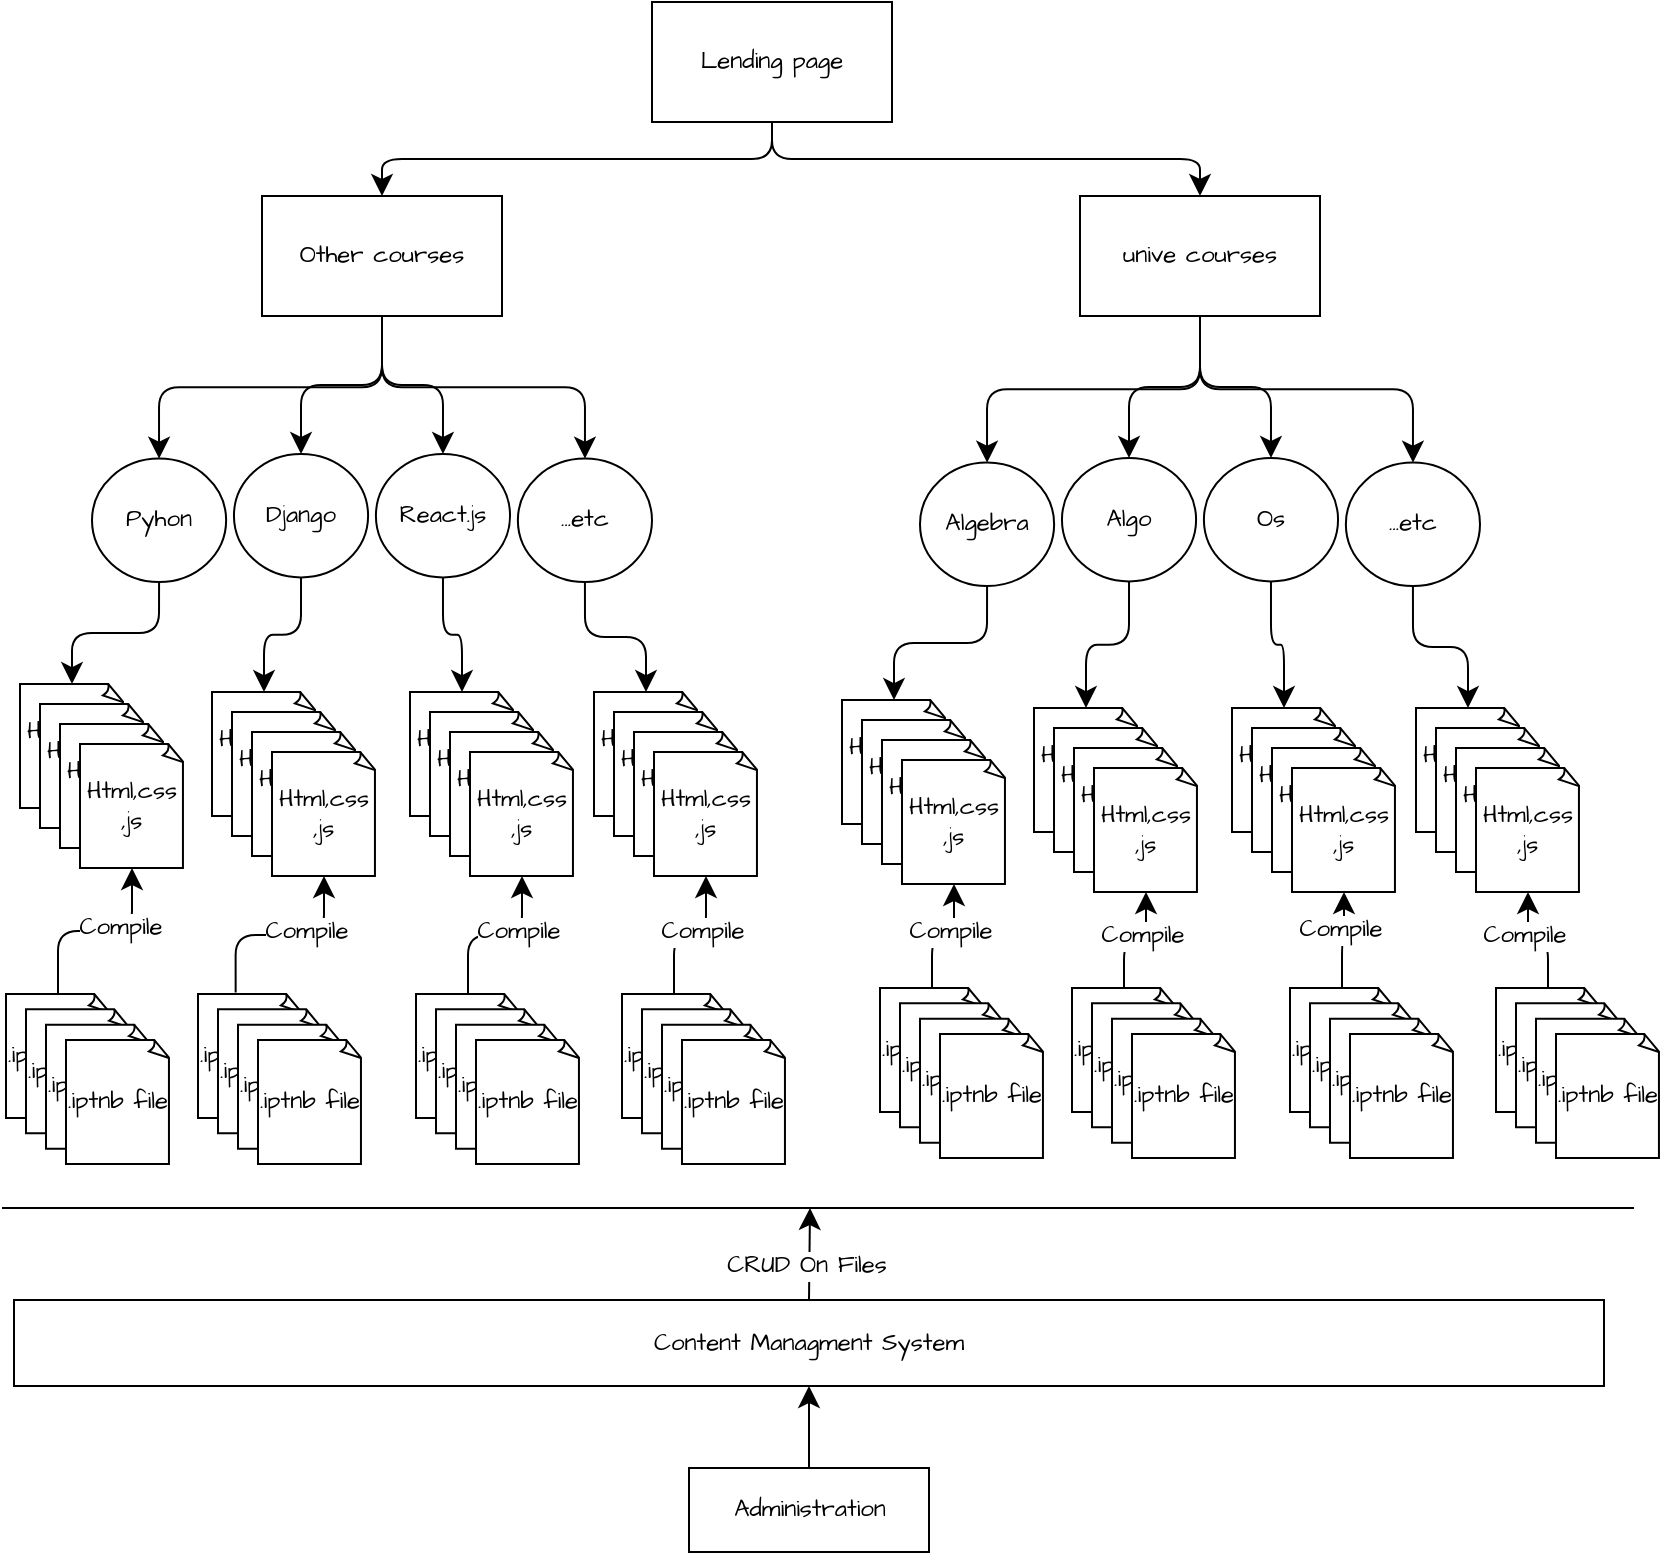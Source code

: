 <mxfile version="24.8.3">
  <diagram name="Page-1" id="-I8Os0yP6FD-gqHAMfXH">
    <mxGraphModel dx="2014" dy="1259" grid="0" gridSize="10" guides="1" tooltips="1" connect="1" arrows="1" fold="1" page="0" pageScale="1" pageWidth="3300" pageHeight="4681" math="0" shadow="0">
      <root>
        <mxCell id="0" />
        <mxCell id="1" parent="0" />
        <mxCell id="T8L3gJOPpO_TKHeS3PGI-1" value="Lending page" style="rounded=0;whiteSpace=wrap;html=1;hachureGap=4;fontFamily=Architects Daughter;fontSource=https%3A%2F%2Ffonts.googleapis.com%2Fcss%3Ffamily%3DArchitects%2BDaughter;" vertex="1" parent="1">
          <mxGeometry x="-110" y="-69" width="120" height="60" as="geometry" />
        </mxCell>
        <mxCell id="T8L3gJOPpO_TKHeS3PGI-2" value="Other courses" style="rounded=0;whiteSpace=wrap;html=1;hachureGap=4;fontFamily=Architects Daughter;fontSource=https%3A%2F%2Ffonts.googleapis.com%2Fcss%3Ffamily%3DArchitects%2BDaughter;" vertex="1" parent="1">
          <mxGeometry x="-305" y="28" width="120" height="60" as="geometry" />
        </mxCell>
        <mxCell id="T8L3gJOPpO_TKHeS3PGI-5" value="" style="endArrow=classic;html=1;rounded=1;hachureGap=4;fontFamily=Architects Daughter;fontSource=https%3A%2F%2Ffonts.googleapis.com%2Fcss%3Ffamily%3DArchitects%2BDaughter;fontSize=12;startSize=8;endSize=8;exitX=0.5;exitY=1;exitDx=0;exitDy=0;entryX=0.5;entryY=0;entryDx=0;entryDy=0;edgeStyle=orthogonalEdgeStyle;curved=0;" edge="1" parent="1" source="T8L3gJOPpO_TKHeS3PGI-1" target="T8L3gJOPpO_TKHeS3PGI-2">
          <mxGeometry width="50" height="50" relative="1" as="geometry">
            <mxPoint x="-183" y="55" as="sourcePoint" />
            <mxPoint x="-63" y="104" as="targetPoint" />
          </mxGeometry>
        </mxCell>
        <mxCell id="T8L3gJOPpO_TKHeS3PGI-17" value="" style="group" vertex="1" connectable="0" parent="1">
          <mxGeometry x="-390" y="157" width="280" height="64" as="geometry" />
        </mxCell>
        <mxCell id="T8L3gJOPpO_TKHeS3PGI-12" value="Pyhon" style="ellipse;whiteSpace=wrap;html=1;hachureGap=4;fontFamily=Architects Daughter;fontSource=https%3A%2F%2Ffonts.googleapis.com%2Fcss%3Ffamily%3DArchitects%2BDaughter;" vertex="1" parent="T8L3gJOPpO_TKHeS3PGI-17">
          <mxGeometry y="2.313" width="67.066" height="61.687" as="geometry" />
        </mxCell>
        <mxCell id="T8L3gJOPpO_TKHeS3PGI-13" value="Dj&lt;span style=&quot;color: rgba(0, 0, 0, 0); font-family: monospace; font-size: 0px; text-align: start; text-wrap: nowrap;&quot;&gt;%3CmxGraphModel%3E%3Croot%3E%3CmxCell%20id%3D%220%22%2F%3E%3CmxCell%20id%3D%221%22%20parent%3D%220%22%2F%3E%3CmxCell%20id%3D%222%22%20value%3D%22Pyhon%22%20style%3D%22ellipse%3BwhiteSpace%3Dwrap%3Bhtml%3D1%3BhachureGap%3D4%3BfontFamily%3DArchitects%20Daughter%3BfontSource%3Dhttps%253A%252F%252Ffonts.googleapis.com%252Fcss%253Ffamily%253DArchitects%252BDaughter%3B%22%20vertex%3D%221%22%20parent%3D%221%22%3E%3CmxGeometry%20x%3D%22-565%22%20y%3D%22126%22%20width%3D%22120%22%20height%3D%2280%22%20as%3D%22geometry%22%2F%3E%3C%2FmxCell%3E%3C%2Froot%3E%3C%2FmxGraphModel%3E&lt;/span&gt;ango" style="ellipse;whiteSpace=wrap;html=1;hachureGap=4;fontFamily=Architects Daughter;fontSource=https%3A%2F%2Ffonts.googleapis.com%2Fcss%3Ffamily%3DArchitects%2BDaughter;" vertex="1" parent="T8L3gJOPpO_TKHeS3PGI-17">
          <mxGeometry x="70.978" width="67.066" height="61.687" as="geometry" />
        </mxCell>
        <mxCell id="T8L3gJOPpO_TKHeS3PGI-14" value="React.js" style="ellipse;whiteSpace=wrap;html=1;hachureGap=4;fontFamily=Architects Daughter;fontSource=https%3A%2F%2Ffonts.googleapis.com%2Fcss%3Ffamily%3DArchitects%2BDaughter;" vertex="1" parent="T8L3gJOPpO_TKHeS3PGI-17">
          <mxGeometry x="141.956" width="67.066" height="61.687" as="geometry" />
        </mxCell>
        <mxCell id="T8L3gJOPpO_TKHeS3PGI-16" value="...etc" style="ellipse;whiteSpace=wrap;html=1;hachureGap=4;fontFamily=Architects Daughter;fontSource=https%3A%2F%2Ffonts.googleapis.com%2Fcss%3Ffamily%3DArchitects%2BDaughter;" vertex="1" parent="T8L3gJOPpO_TKHeS3PGI-17">
          <mxGeometry x="212.934" y="2.313" width="67.066" height="61.687" as="geometry" />
        </mxCell>
        <mxCell id="T8L3gJOPpO_TKHeS3PGI-18" style="edgeStyle=none;curved=1;rounded=0;sketch=1;hachureGap=4;jiggle=2;curveFitting=1;orthogonalLoop=1;jettySize=auto;html=1;exitX=1;exitY=0.5;exitDx=0;exitDy=0;fontFamily=Architects Daughter;fontSource=https%3A%2F%2Ffonts.googleapis.com%2Fcss%3Ffamily%3DArchitects%2BDaughter;fontSize=12;startSize=8;endSize=8;" edge="1" parent="T8L3gJOPpO_TKHeS3PGI-17" source="T8L3gJOPpO_TKHeS3PGI-13" target="T8L3gJOPpO_TKHeS3PGI-13">
          <mxGeometry relative="1" as="geometry" />
        </mxCell>
        <mxCell id="T8L3gJOPpO_TKHeS3PGI-19" value="" style="endArrow=classic;html=1;rounded=1;hachureGap=4;fontFamily=Architects Daughter;fontSource=https%3A%2F%2Ffonts.googleapis.com%2Fcss%3Ffamily%3DArchitects%2BDaughter;fontSize=12;startSize=8;endSize=8;exitX=0.5;exitY=1;exitDx=0;exitDy=0;entryX=0.5;entryY=0;entryDx=0;entryDy=0;edgeStyle=orthogonalEdgeStyle;curved=0;" edge="1" parent="1" source="T8L3gJOPpO_TKHeS3PGI-2" target="T8L3gJOPpO_TKHeS3PGI-12">
          <mxGeometry width="50" height="50" relative="1" as="geometry">
            <mxPoint x="-374" y="32" as="sourcePoint" />
            <mxPoint x="-613" y="74" as="targetPoint" />
          </mxGeometry>
        </mxCell>
        <mxCell id="T8L3gJOPpO_TKHeS3PGI-20" value="" style="endArrow=classic;html=1;rounded=1;hachureGap=4;fontFamily=Architects Daughter;fontSource=https%3A%2F%2Ffonts.googleapis.com%2Fcss%3Ffamily%3DArchitects%2BDaughter;fontSize=12;startSize=8;endSize=8;exitX=0.5;exitY=1;exitDx=0;exitDy=0;entryX=0.5;entryY=0;entryDx=0;entryDy=0;edgeStyle=orthogonalEdgeStyle;curved=0;" edge="1" parent="1" source="T8L3gJOPpO_TKHeS3PGI-2" target="T8L3gJOPpO_TKHeS3PGI-13">
          <mxGeometry width="50" height="50" relative="1" as="geometry">
            <mxPoint x="-313" y="105" as="sourcePoint" />
            <mxPoint x="-419" y="166" as="targetPoint" />
          </mxGeometry>
        </mxCell>
        <mxCell id="T8L3gJOPpO_TKHeS3PGI-21" value="" style="endArrow=classic;html=1;rounded=1;hachureGap=4;fontFamily=Architects Daughter;fontSource=https%3A%2F%2Ffonts.googleapis.com%2Fcss%3Ffamily%3DArchitects%2BDaughter;fontSize=12;startSize=8;endSize=8;exitX=0.5;exitY=1;exitDx=0;exitDy=0;entryX=0.5;entryY=0;entryDx=0;entryDy=0;edgeStyle=orthogonalEdgeStyle;curved=0;" edge="1" parent="1" source="T8L3gJOPpO_TKHeS3PGI-2" target="T8L3gJOPpO_TKHeS3PGI-14">
          <mxGeometry width="50" height="50" relative="1" as="geometry">
            <mxPoint x="-313" y="105" as="sourcePoint" />
            <mxPoint x="-348" y="164" as="targetPoint" />
          </mxGeometry>
        </mxCell>
        <mxCell id="T8L3gJOPpO_TKHeS3PGI-22" value="" style="endArrow=classic;html=1;rounded=1;hachureGap=4;fontFamily=Architects Daughter;fontSource=https%3A%2F%2Ffonts.googleapis.com%2Fcss%3Ffamily%3DArchitects%2BDaughter;fontSize=12;startSize=8;endSize=8;exitX=0.5;exitY=1;exitDx=0;exitDy=0;entryX=0.5;entryY=0;entryDx=0;entryDy=0;edgeStyle=orthogonalEdgeStyle;curved=0;" edge="1" parent="1" source="T8L3gJOPpO_TKHeS3PGI-2" target="T8L3gJOPpO_TKHeS3PGI-16">
          <mxGeometry width="50" height="50" relative="1" as="geometry">
            <mxPoint x="-313" y="105" as="sourcePoint" />
            <mxPoint x="-278" y="164" as="targetPoint" />
          </mxGeometry>
        </mxCell>
        <mxCell id="T8L3gJOPpO_TKHeS3PGI-59" value="" style="endArrow=classic;html=1;rounded=1;hachureGap=4;fontFamily=Architects Daughter;fontSource=https%3A%2F%2Ffonts.googleapis.com%2Fcss%3Ffamily%3DArchitects%2BDaughter;fontSize=12;startSize=8;endSize=8;exitX=0.5;exitY=1;exitDx=0;exitDy=0;entryX=0.5;entryY=0;entryDx=0;entryDy=0;edgeStyle=orthogonalEdgeStyle;curved=0;entryPerimeter=0;" edge="1" parent="1" source="T8L3gJOPpO_TKHeS3PGI-12" target="T8L3gJOPpO_TKHeS3PGI-115">
          <mxGeometry width="50" height="50" relative="1" as="geometry">
            <mxPoint x="-225" y="108" as="sourcePoint" />
            <mxPoint x="-403" y="269" as="targetPoint" />
          </mxGeometry>
        </mxCell>
        <mxCell id="T8L3gJOPpO_TKHeS3PGI-60" value="" style="endArrow=classic;html=1;rounded=1;hachureGap=4;fontFamily=Architects Daughter;fontSource=https%3A%2F%2Ffonts.googleapis.com%2Fcss%3Ffamily%3DArchitects%2BDaughter;fontSize=12;startSize=8;endSize=8;exitX=0.5;exitY=1;exitDx=0;exitDy=0;entryX=0.5;entryY=0;entryDx=0;entryDy=0;edgeStyle=orthogonalEdgeStyle;curved=0;entryPerimeter=0;" edge="1" parent="1" source="T8L3gJOPpO_TKHeS3PGI-13" target="T8L3gJOPpO_TKHeS3PGI-125">
          <mxGeometry width="50" height="50" relative="1" as="geometry">
            <mxPoint x="-235" y="98" as="sourcePoint" />
            <mxPoint x="-306" y="269" as="targetPoint" />
          </mxGeometry>
        </mxCell>
        <mxCell id="T8L3gJOPpO_TKHeS3PGI-61" value="" style="endArrow=classic;html=1;rounded=1;hachureGap=4;fontFamily=Architects Daughter;fontSource=https%3A%2F%2Ffonts.googleapis.com%2Fcss%3Ffamily%3DArchitects%2BDaughter;fontSize=12;startSize=8;endSize=8;exitX=0.5;exitY=1;exitDx=0;exitDy=0;entryX=0.5;entryY=0;entryDx=0;entryDy=0;edgeStyle=orthogonalEdgeStyle;curved=0;entryPerimeter=0;" edge="1" parent="1" source="T8L3gJOPpO_TKHeS3PGI-14" target="T8L3gJOPpO_TKHeS3PGI-130">
          <mxGeometry width="50" height="50" relative="1" as="geometry">
            <mxPoint x="-275" y="229" as="sourcePoint" />
            <mxPoint x="-204.0" y="269" as="targetPoint" />
          </mxGeometry>
        </mxCell>
        <mxCell id="T8L3gJOPpO_TKHeS3PGI-62" value="" style="endArrow=classic;html=1;rounded=1;hachureGap=4;fontFamily=Architects Daughter;fontSource=https%3A%2F%2Ffonts.googleapis.com%2Fcss%3Ffamily%3DArchitects%2BDaughter;fontSize=12;startSize=8;endSize=8;entryX=0.5;entryY=0;entryDx=0;entryDy=0;edgeStyle=orthogonalEdgeStyle;curved=0;entryPerimeter=0;exitX=0.5;exitY=1;exitDx=0;exitDy=0;" edge="1" parent="1" source="T8L3gJOPpO_TKHeS3PGI-16" target="T8L3gJOPpO_TKHeS3PGI-135">
          <mxGeometry width="50" height="50" relative="1" as="geometry">
            <mxPoint x="-194" y="226" as="sourcePoint" />
            <mxPoint x="-107.0" y="269" as="targetPoint" />
          </mxGeometry>
        </mxCell>
        <mxCell id="T8L3gJOPpO_TKHeS3PGI-63" value="unive courses" style="rounded=0;whiteSpace=wrap;html=1;hachureGap=4;fontFamily=Architects Daughter;fontSource=https%3A%2F%2Ffonts.googleapis.com%2Fcss%3Ffamily%3DArchitects%2BDaughter;" vertex="1" parent="1">
          <mxGeometry x="104" y="28" width="120" height="60" as="geometry" />
        </mxCell>
        <mxCell id="T8L3gJOPpO_TKHeS3PGI-64" value="" style="group" vertex="1" connectable="0" parent="1">
          <mxGeometry x="24" y="159" width="280" height="64" as="geometry" />
        </mxCell>
        <mxCell id="T8L3gJOPpO_TKHeS3PGI-65" value="Algebra" style="ellipse;whiteSpace=wrap;html=1;hachureGap=4;fontFamily=Architects Daughter;fontSource=https%3A%2F%2Ffonts.googleapis.com%2Fcss%3Ffamily%3DArchitects%2BDaughter;" vertex="1" parent="T8L3gJOPpO_TKHeS3PGI-64">
          <mxGeometry y="2.313" width="67.066" height="61.687" as="geometry" />
        </mxCell>
        <mxCell id="T8L3gJOPpO_TKHeS3PGI-66" value="Algo" style="ellipse;whiteSpace=wrap;html=1;hachureGap=4;fontFamily=Architects Daughter;fontSource=https%3A%2F%2Ffonts.googleapis.com%2Fcss%3Ffamily%3DArchitects%2BDaughter;" vertex="1" parent="T8L3gJOPpO_TKHeS3PGI-64">
          <mxGeometry x="70.978" width="67.066" height="61.687" as="geometry" />
        </mxCell>
        <mxCell id="T8L3gJOPpO_TKHeS3PGI-67" value="Os" style="ellipse;whiteSpace=wrap;html=1;hachureGap=4;fontFamily=Architects Daughter;fontSource=https%3A%2F%2Ffonts.googleapis.com%2Fcss%3Ffamily%3DArchitects%2BDaughter;" vertex="1" parent="T8L3gJOPpO_TKHeS3PGI-64">
          <mxGeometry x="141.956" width="67.066" height="61.687" as="geometry" />
        </mxCell>
        <mxCell id="T8L3gJOPpO_TKHeS3PGI-68" value="...etc" style="ellipse;whiteSpace=wrap;html=1;hachureGap=4;fontFamily=Architects Daughter;fontSource=https%3A%2F%2Ffonts.googleapis.com%2Fcss%3Ffamily%3DArchitects%2BDaughter;" vertex="1" parent="T8L3gJOPpO_TKHeS3PGI-64">
          <mxGeometry x="212.934" y="2.313" width="67.066" height="61.687" as="geometry" />
        </mxCell>
        <mxCell id="T8L3gJOPpO_TKHeS3PGI-69" style="edgeStyle=none;curved=1;rounded=0;sketch=1;hachureGap=4;jiggle=2;curveFitting=1;orthogonalLoop=1;jettySize=auto;html=1;exitX=1;exitY=0.5;exitDx=0;exitDy=0;fontFamily=Architects Daughter;fontSource=https%3A%2F%2Ffonts.googleapis.com%2Fcss%3Ffamily%3DArchitects%2BDaughter;fontSize=12;startSize=8;endSize=8;" edge="1" parent="T8L3gJOPpO_TKHeS3PGI-64" source="T8L3gJOPpO_TKHeS3PGI-66" target="T8L3gJOPpO_TKHeS3PGI-66">
          <mxGeometry relative="1" as="geometry" />
        </mxCell>
        <mxCell id="T8L3gJOPpO_TKHeS3PGI-70" value="" style="endArrow=classic;html=1;rounded=1;hachureGap=4;fontFamily=Architects Daughter;fontSource=https%3A%2F%2Ffonts.googleapis.com%2Fcss%3Ffamily%3DArchitects%2BDaughter;fontSize=12;startSize=8;endSize=8;exitX=0.5;exitY=1;exitDx=0;exitDy=0;entryX=0.5;entryY=0;entryDx=0;entryDy=0;edgeStyle=orthogonalEdgeStyle;curved=0;" edge="1" parent="1" source="T8L3gJOPpO_TKHeS3PGI-63" target="T8L3gJOPpO_TKHeS3PGI-65">
          <mxGeometry width="50" height="50" relative="1" as="geometry">
            <mxPoint x="40" y="34" as="sourcePoint" />
            <mxPoint x="-199" y="76" as="targetPoint" />
          </mxGeometry>
        </mxCell>
        <mxCell id="T8L3gJOPpO_TKHeS3PGI-71" value="" style="endArrow=classic;html=1;rounded=1;hachureGap=4;fontFamily=Architects Daughter;fontSource=https%3A%2F%2Ffonts.googleapis.com%2Fcss%3Ffamily%3DArchitects%2BDaughter;fontSize=12;startSize=8;endSize=8;exitX=0.5;exitY=1;exitDx=0;exitDy=0;entryX=0.5;entryY=0;entryDx=0;entryDy=0;edgeStyle=orthogonalEdgeStyle;curved=0;" edge="1" parent="1" source="T8L3gJOPpO_TKHeS3PGI-63" target="T8L3gJOPpO_TKHeS3PGI-66">
          <mxGeometry width="50" height="50" relative="1" as="geometry">
            <mxPoint x="101" y="107" as="sourcePoint" />
            <mxPoint x="-5" y="168" as="targetPoint" />
          </mxGeometry>
        </mxCell>
        <mxCell id="T8L3gJOPpO_TKHeS3PGI-72" value="" style="endArrow=classic;html=1;rounded=1;hachureGap=4;fontFamily=Architects Daughter;fontSource=https%3A%2F%2Ffonts.googleapis.com%2Fcss%3Ffamily%3DArchitects%2BDaughter;fontSize=12;startSize=8;endSize=8;exitX=0.5;exitY=1;exitDx=0;exitDy=0;entryX=0.5;entryY=0;entryDx=0;entryDy=0;edgeStyle=orthogonalEdgeStyle;curved=0;" edge="1" parent="1" source="T8L3gJOPpO_TKHeS3PGI-63" target="T8L3gJOPpO_TKHeS3PGI-67">
          <mxGeometry width="50" height="50" relative="1" as="geometry">
            <mxPoint x="101" y="107" as="sourcePoint" />
            <mxPoint x="66" y="166" as="targetPoint" />
          </mxGeometry>
        </mxCell>
        <mxCell id="T8L3gJOPpO_TKHeS3PGI-73" value="" style="endArrow=classic;html=1;rounded=1;hachureGap=4;fontFamily=Architects Daughter;fontSource=https%3A%2F%2Ffonts.googleapis.com%2Fcss%3Ffamily%3DArchitects%2BDaughter;fontSize=12;startSize=8;endSize=8;exitX=0.5;exitY=1;exitDx=0;exitDy=0;entryX=0.5;entryY=0;entryDx=0;entryDy=0;edgeStyle=orthogonalEdgeStyle;curved=0;" edge="1" parent="1" source="T8L3gJOPpO_TKHeS3PGI-63" target="T8L3gJOPpO_TKHeS3PGI-68">
          <mxGeometry width="50" height="50" relative="1" as="geometry">
            <mxPoint x="101" y="107" as="sourcePoint" />
            <mxPoint x="136" y="166" as="targetPoint" />
          </mxGeometry>
        </mxCell>
        <mxCell id="T8L3gJOPpO_TKHeS3PGI-97" value="" style="endArrow=classic;html=1;rounded=1;hachureGap=4;fontFamily=Architects Daughter;fontSource=https%3A%2F%2Ffonts.googleapis.com%2Fcss%3Ffamily%3DArchitects%2BDaughter;fontSize=12;startSize=8;endSize=8;exitX=0.5;exitY=1;exitDx=0;exitDy=0;entryX=0.5;entryY=0;entryDx=0;entryDy=0;edgeStyle=orthogonalEdgeStyle;curved=0;entryPerimeter=0;" edge="1" parent="1" source="T8L3gJOPpO_TKHeS3PGI-65" target="T8L3gJOPpO_TKHeS3PGI-142">
          <mxGeometry width="50" height="50" relative="1" as="geometry">
            <mxPoint x="189" y="110" as="sourcePoint" />
            <mxPoint x="11.0" y="271" as="targetPoint" />
          </mxGeometry>
        </mxCell>
        <mxCell id="T8L3gJOPpO_TKHeS3PGI-98" value="" style="endArrow=classic;html=1;rounded=1;hachureGap=4;fontFamily=Architects Daughter;fontSource=https%3A%2F%2Ffonts.googleapis.com%2Fcss%3Ffamily%3DArchitects%2BDaughter;fontSize=12;startSize=8;endSize=8;exitX=0.5;exitY=1;exitDx=0;exitDy=0;entryX=0.5;entryY=0;entryDx=0;entryDy=0;edgeStyle=orthogonalEdgeStyle;curved=0;entryPerimeter=0;" edge="1" parent="1" source="T8L3gJOPpO_TKHeS3PGI-66" target="T8L3gJOPpO_TKHeS3PGI-147">
          <mxGeometry width="50" height="50" relative="1" as="geometry">
            <mxPoint x="179" y="100" as="sourcePoint" />
            <mxPoint x="108" y="271" as="targetPoint" />
          </mxGeometry>
        </mxCell>
        <mxCell id="T8L3gJOPpO_TKHeS3PGI-99" value="" style="endArrow=classic;html=1;rounded=1;hachureGap=4;fontFamily=Architects Daughter;fontSource=https%3A%2F%2Ffonts.googleapis.com%2Fcss%3Ffamily%3DArchitects%2BDaughter;fontSize=12;startSize=8;endSize=8;exitX=0.5;exitY=1;exitDx=0;exitDy=0;entryX=0.5;entryY=0;entryDx=0;entryDy=0;edgeStyle=orthogonalEdgeStyle;curved=0;entryPerimeter=0;" edge="1" parent="1" source="T8L3gJOPpO_TKHeS3PGI-67" target="T8L3gJOPpO_TKHeS3PGI-152">
          <mxGeometry width="50" height="50" relative="1" as="geometry">
            <mxPoint x="139" y="231" as="sourcePoint" />
            <mxPoint x="210" y="271" as="targetPoint" />
          </mxGeometry>
        </mxCell>
        <mxCell id="T8L3gJOPpO_TKHeS3PGI-100" value="" style="endArrow=classic;html=1;rounded=1;hachureGap=4;fontFamily=Architects Daughter;fontSource=https%3A%2F%2Ffonts.googleapis.com%2Fcss%3Ffamily%3DArchitects%2BDaughter;fontSize=12;startSize=8;endSize=8;entryX=0.5;entryY=0;entryDx=0;entryDy=0;edgeStyle=orthogonalEdgeStyle;curved=0;entryPerimeter=0;exitX=0.5;exitY=1;exitDx=0;exitDy=0;" edge="1" parent="1" source="T8L3gJOPpO_TKHeS3PGI-68" target="T8L3gJOPpO_TKHeS3PGI-157">
          <mxGeometry width="50" height="50" relative="1" as="geometry">
            <mxPoint x="220" y="228" as="sourcePoint" />
            <mxPoint x="307" y="271" as="targetPoint" />
          </mxGeometry>
        </mxCell>
        <mxCell id="T8L3gJOPpO_TKHeS3PGI-101" value="" style="endArrow=classic;html=1;rounded=1;hachureGap=4;fontFamily=Architects Daughter;fontSource=https%3A%2F%2Ffonts.googleapis.com%2Fcss%3Ffamily%3DArchitects%2BDaughter;fontSize=12;startSize=8;endSize=8;exitX=0.5;exitY=1;exitDx=0;exitDy=0;entryX=0.5;entryY=0;entryDx=0;entryDy=0;edgeStyle=orthogonalEdgeStyle;curved=0;" edge="1" parent="1" source="T8L3gJOPpO_TKHeS3PGI-1" target="T8L3gJOPpO_TKHeS3PGI-63">
          <mxGeometry width="50" height="50" relative="1" as="geometry">
            <mxPoint x="48" y="47" as="sourcePoint" />
            <mxPoint x="-113" y="82" as="targetPoint" />
          </mxGeometry>
        </mxCell>
        <mxCell id="T8L3gJOPpO_TKHeS3PGI-103" value="Content Managment System" style="rounded=0;whiteSpace=wrap;html=1;hachureGap=4;fontFamily=Architects Daughter;fontSource=https%3A%2F%2Ffonts.googleapis.com%2Fcss%3Ffamily%3DArchitects%2BDaughter;" vertex="1" parent="1">
          <mxGeometry x="-429" y="580" width="795" height="43" as="geometry" />
        </mxCell>
        <mxCell id="T8L3gJOPpO_TKHeS3PGI-104" value="" style="endArrow=none;html=1;rounded=0;hachureGap=4;fontFamily=Architects Daughter;fontSource=https%3A%2F%2Ffonts.googleapis.com%2Fcss%3Ffamily%3DArchitects%2BDaughter;fontSize=12;startSize=8;endSize=8;curved=1;" edge="1" parent="1">
          <mxGeometry relative="1" as="geometry">
            <mxPoint x="-435" y="534" as="sourcePoint" />
            <mxPoint x="381" y="534" as="targetPoint" />
          </mxGeometry>
        </mxCell>
        <mxCell id="T8L3gJOPpO_TKHeS3PGI-106" value="" style="endArrow=classic;html=1;rounded=1;hachureGap=4;fontFamily=Architects Daughter;fontSource=https%3A%2F%2Ffonts.googleapis.com%2Fcss%3Ffamily%3DArchitects%2BDaughter;fontSize=12;startSize=8;endSize=8;exitX=0.5;exitY=0;exitDx=0;exitDy=0;" edge="1" parent="1" source="T8L3gJOPpO_TKHeS3PGI-103">
          <mxGeometry width="50" height="50" relative="1" as="geometry">
            <mxPoint x="-233" y="635" as="sourcePoint" />
            <mxPoint x="-31" y="534" as="targetPoint" />
          </mxGeometry>
        </mxCell>
        <mxCell id="T8L3gJOPpO_TKHeS3PGI-107" value="CRUD On Files" style="edgeLabel;html=1;align=center;verticalAlign=middle;resizable=0;points=[];fontSize=12;sketch=1;hachureGap=4;jiggle=2;curveFitting=1;fontFamily=Architects Daughter;fontSource=https%3A%2F%2Ffonts.googleapis.com%2Fcss%3Ffamily%3DArchitects%2BDaughter;" vertex="1" connectable="0" parent="T8L3gJOPpO_TKHeS3PGI-106">
          <mxGeometry x="-0.261" y="2" relative="1" as="geometry">
            <mxPoint as="offset" />
          </mxGeometry>
        </mxCell>
        <mxCell id="T8L3gJOPpO_TKHeS3PGI-108" value="Administration" style="rounded=0;whiteSpace=wrap;html=1;hachureGap=4;fontFamily=Architects Daughter;fontSource=https%3A%2F%2Ffonts.googleapis.com%2Fcss%3Ffamily%3DArchitects%2BDaughter;" vertex="1" parent="1">
          <mxGeometry x="-91.5" y="664" width="120" height="42" as="geometry" />
        </mxCell>
        <mxCell id="T8L3gJOPpO_TKHeS3PGI-109" value="" style="endArrow=classic;html=1;rounded=1;hachureGap=4;fontFamily=Architects Daughter;fontSource=https%3A%2F%2Ffonts.googleapis.com%2Fcss%3Ffamily%3DArchitects%2BDaughter;fontSize=12;startSize=8;endSize=8;entryX=0.5;entryY=1;entryDx=0;entryDy=0;edgeStyle=orthogonalEdgeStyle;curved=0;exitX=0.5;exitY=0;exitDx=0;exitDy=0;" edge="1" parent="1" source="T8L3gJOPpO_TKHeS3PGI-108" target="T8L3gJOPpO_TKHeS3PGI-103">
          <mxGeometry width="50" height="50" relative="1" as="geometry">
            <mxPoint x="-235" y="723" as="sourcePoint" />
            <mxPoint x="-198" y="775" as="targetPoint" />
          </mxGeometry>
        </mxCell>
        <mxCell id="T8L3gJOPpO_TKHeS3PGI-139" value="" style="group" vertex="1" connectable="0" parent="1">
          <mxGeometry x="-426" y="272.003" width="369" height="96.027" as="geometry" />
        </mxCell>
        <mxCell id="T8L3gJOPpO_TKHeS3PGI-123" value="" style="group" vertex="1" connectable="0" parent="T8L3gJOPpO_TKHeS3PGI-139">
          <mxGeometry width="82" height="92.027" as="geometry" />
        </mxCell>
        <mxCell id="T8L3gJOPpO_TKHeS3PGI-115" value="Html,css&lt;div&gt;,js&lt;/div&gt;" style="whiteSpace=wrap;html=1;shape=mxgraph.basic.document;hachureGap=4;fontFamily=Architects Daughter;fontSource=https%3A%2F%2Ffonts.googleapis.com%2Fcss%3Ffamily%3DArchitects%2BDaughter;" vertex="1" parent="T8L3gJOPpO_TKHeS3PGI-123">
          <mxGeometry width="52" height="62.027" as="geometry" />
        </mxCell>
        <mxCell id="T8L3gJOPpO_TKHeS3PGI-116" value="Html,css&lt;div&gt;,js&lt;/div&gt;" style="whiteSpace=wrap;html=1;shape=mxgraph.basic.document;hachureGap=4;fontFamily=Architects Daughter;fontSource=https%3A%2F%2Ffonts.googleapis.com%2Fcss%3Ffamily%3DArchitects%2BDaughter;" vertex="1" parent="T8L3gJOPpO_TKHeS3PGI-123">
          <mxGeometry x="10" y="10" width="52" height="62.027" as="geometry" />
        </mxCell>
        <mxCell id="T8L3gJOPpO_TKHeS3PGI-117" value="Html,css&lt;div&gt;,js&lt;/div&gt;" style="whiteSpace=wrap;html=1;shape=mxgraph.basic.document;hachureGap=4;fontFamily=Architects Daughter;fontSource=https%3A%2F%2Ffonts.googleapis.com%2Fcss%3Ffamily%3DArchitects%2BDaughter;" vertex="1" parent="T8L3gJOPpO_TKHeS3PGI-123">
          <mxGeometry x="20" y="20" width="52" height="62.027" as="geometry" />
        </mxCell>
        <mxCell id="T8L3gJOPpO_TKHeS3PGI-118" value="Html,css&lt;div&gt;,js&lt;/div&gt;" style="whiteSpace=wrap;html=1;shape=mxgraph.basic.document;hachureGap=4;fontFamily=Architects Daughter;fontSource=https%3A%2F%2Ffonts.googleapis.com%2Fcss%3Ffamily%3DArchitects%2BDaughter;" vertex="1" parent="T8L3gJOPpO_TKHeS3PGI-123">
          <mxGeometry x="30" y="30" width="52" height="62.027" as="geometry" />
        </mxCell>
        <mxCell id="T8L3gJOPpO_TKHeS3PGI-124" value="" style="group" vertex="1" connectable="0" parent="T8L3gJOPpO_TKHeS3PGI-139">
          <mxGeometry x="96" y="4" width="82" height="92.027" as="geometry" />
        </mxCell>
        <mxCell id="T8L3gJOPpO_TKHeS3PGI-125" value="Html,css&lt;div&gt;,js&lt;/div&gt;" style="whiteSpace=wrap;html=1;shape=mxgraph.basic.document;hachureGap=4;fontFamily=Architects Daughter;fontSource=https%3A%2F%2Ffonts.googleapis.com%2Fcss%3Ffamily%3DArchitects%2BDaughter;" vertex="1" parent="T8L3gJOPpO_TKHeS3PGI-124">
          <mxGeometry width="52" height="62.027" as="geometry" />
        </mxCell>
        <mxCell id="T8L3gJOPpO_TKHeS3PGI-126" value="Html,css&lt;div&gt;,js&lt;/div&gt;" style="whiteSpace=wrap;html=1;shape=mxgraph.basic.document;hachureGap=4;fontFamily=Architects Daughter;fontSource=https%3A%2F%2Ffonts.googleapis.com%2Fcss%3Ffamily%3DArchitects%2BDaughter;" vertex="1" parent="T8L3gJOPpO_TKHeS3PGI-124">
          <mxGeometry x="10" y="10" width="52" height="62.027" as="geometry" />
        </mxCell>
        <mxCell id="T8L3gJOPpO_TKHeS3PGI-127" value="Html,css&lt;div&gt;,js&lt;/div&gt;" style="whiteSpace=wrap;html=1;shape=mxgraph.basic.document;hachureGap=4;fontFamily=Architects Daughter;fontSource=https%3A%2F%2Ffonts.googleapis.com%2Fcss%3Ffamily%3DArchitects%2BDaughter;" vertex="1" parent="T8L3gJOPpO_TKHeS3PGI-124">
          <mxGeometry x="20" y="20" width="52" height="62.027" as="geometry" />
        </mxCell>
        <mxCell id="T8L3gJOPpO_TKHeS3PGI-128" value="Html,css&lt;div&gt;,js&lt;/div&gt;" style="whiteSpace=wrap;html=1;shape=mxgraph.basic.document;hachureGap=4;fontFamily=Architects Daughter;fontSource=https%3A%2F%2Ffonts.googleapis.com%2Fcss%3Ffamily%3DArchitects%2BDaughter;" vertex="1" parent="T8L3gJOPpO_TKHeS3PGI-124">
          <mxGeometry x="30" y="30" width="52" height="62.027" as="geometry" />
        </mxCell>
        <mxCell id="T8L3gJOPpO_TKHeS3PGI-129" value="" style="group" vertex="1" connectable="0" parent="T8L3gJOPpO_TKHeS3PGI-139">
          <mxGeometry x="195" y="4" width="82" height="92.027" as="geometry" />
        </mxCell>
        <mxCell id="T8L3gJOPpO_TKHeS3PGI-130" value="Html,css&lt;div&gt;,js&lt;/div&gt;" style="whiteSpace=wrap;html=1;shape=mxgraph.basic.document;hachureGap=4;fontFamily=Architects Daughter;fontSource=https%3A%2F%2Ffonts.googleapis.com%2Fcss%3Ffamily%3DArchitects%2BDaughter;" vertex="1" parent="T8L3gJOPpO_TKHeS3PGI-129">
          <mxGeometry width="52" height="62.027" as="geometry" />
        </mxCell>
        <mxCell id="T8L3gJOPpO_TKHeS3PGI-131" value="Html,css&lt;div&gt;,js&lt;/div&gt;" style="whiteSpace=wrap;html=1;shape=mxgraph.basic.document;hachureGap=4;fontFamily=Architects Daughter;fontSource=https%3A%2F%2Ffonts.googleapis.com%2Fcss%3Ffamily%3DArchitects%2BDaughter;" vertex="1" parent="T8L3gJOPpO_TKHeS3PGI-129">
          <mxGeometry x="10" y="10" width="52" height="62.027" as="geometry" />
        </mxCell>
        <mxCell id="T8L3gJOPpO_TKHeS3PGI-132" value="Html,css&lt;div&gt;,js&lt;/div&gt;" style="whiteSpace=wrap;html=1;shape=mxgraph.basic.document;hachureGap=4;fontFamily=Architects Daughter;fontSource=https%3A%2F%2Ffonts.googleapis.com%2Fcss%3Ffamily%3DArchitects%2BDaughter;" vertex="1" parent="T8L3gJOPpO_TKHeS3PGI-129">
          <mxGeometry x="20" y="20" width="52" height="62.027" as="geometry" />
        </mxCell>
        <mxCell id="T8L3gJOPpO_TKHeS3PGI-133" value="Html,css&lt;div&gt;,js&lt;/div&gt;" style="whiteSpace=wrap;html=1;shape=mxgraph.basic.document;hachureGap=4;fontFamily=Architects Daughter;fontSource=https%3A%2F%2Ffonts.googleapis.com%2Fcss%3Ffamily%3DArchitects%2BDaughter;" vertex="1" parent="T8L3gJOPpO_TKHeS3PGI-129">
          <mxGeometry x="30" y="30" width="52" height="62.027" as="geometry" />
        </mxCell>
        <mxCell id="T8L3gJOPpO_TKHeS3PGI-134" value="" style="group" vertex="1" connectable="0" parent="T8L3gJOPpO_TKHeS3PGI-139">
          <mxGeometry x="287" y="4" width="82" height="92.027" as="geometry" />
        </mxCell>
        <mxCell id="T8L3gJOPpO_TKHeS3PGI-135" value="Html,css&lt;div&gt;,js&lt;/div&gt;" style="whiteSpace=wrap;html=1;shape=mxgraph.basic.document;hachureGap=4;fontFamily=Architects Daughter;fontSource=https%3A%2F%2Ffonts.googleapis.com%2Fcss%3Ffamily%3DArchitects%2BDaughter;" vertex="1" parent="T8L3gJOPpO_TKHeS3PGI-134">
          <mxGeometry width="52" height="62.027" as="geometry" />
        </mxCell>
        <mxCell id="T8L3gJOPpO_TKHeS3PGI-136" value="Html,css&lt;div&gt;,js&lt;/div&gt;" style="whiteSpace=wrap;html=1;shape=mxgraph.basic.document;hachureGap=4;fontFamily=Architects Daughter;fontSource=https%3A%2F%2Ffonts.googleapis.com%2Fcss%3Ffamily%3DArchitects%2BDaughter;" vertex="1" parent="T8L3gJOPpO_TKHeS3PGI-134">
          <mxGeometry x="10" y="10" width="52" height="62.027" as="geometry" />
        </mxCell>
        <mxCell id="T8L3gJOPpO_TKHeS3PGI-137" value="Html,css&lt;div&gt;,js&lt;/div&gt;" style="whiteSpace=wrap;html=1;shape=mxgraph.basic.document;hachureGap=4;fontFamily=Architects Daughter;fontSource=https%3A%2F%2Ffonts.googleapis.com%2Fcss%3Ffamily%3DArchitects%2BDaughter;" vertex="1" parent="T8L3gJOPpO_TKHeS3PGI-134">
          <mxGeometry x="20" y="20" width="52" height="62.027" as="geometry" />
        </mxCell>
        <mxCell id="T8L3gJOPpO_TKHeS3PGI-138" value="Html,css&lt;div&gt;,js&lt;/div&gt;" style="whiteSpace=wrap;html=1;shape=mxgraph.basic.document;hachureGap=4;fontFamily=Architects Daughter;fontSource=https%3A%2F%2Ffonts.googleapis.com%2Fcss%3Ffamily%3DArchitects%2BDaughter;" vertex="1" parent="T8L3gJOPpO_TKHeS3PGI-134">
          <mxGeometry x="30" y="30" width="52" height="62.027" as="geometry" />
        </mxCell>
        <mxCell id="T8L3gJOPpO_TKHeS3PGI-140" value="" style="group" vertex="1" connectable="0" parent="1">
          <mxGeometry x="-15" y="280.003" width="369" height="96.027" as="geometry" />
        </mxCell>
        <mxCell id="T8L3gJOPpO_TKHeS3PGI-141" value="" style="group" vertex="1" connectable="0" parent="T8L3gJOPpO_TKHeS3PGI-140">
          <mxGeometry width="82" height="92.027" as="geometry" />
        </mxCell>
        <mxCell id="T8L3gJOPpO_TKHeS3PGI-142" value="Html,css&lt;div&gt;,js&lt;/div&gt;" style="whiteSpace=wrap;html=1;shape=mxgraph.basic.document;hachureGap=4;fontFamily=Architects Daughter;fontSource=https%3A%2F%2Ffonts.googleapis.com%2Fcss%3Ffamily%3DArchitects%2BDaughter;" vertex="1" parent="T8L3gJOPpO_TKHeS3PGI-141">
          <mxGeometry width="52" height="62.027" as="geometry" />
        </mxCell>
        <mxCell id="T8L3gJOPpO_TKHeS3PGI-143" value="Html,css&lt;div&gt;,js&lt;/div&gt;" style="whiteSpace=wrap;html=1;shape=mxgraph.basic.document;hachureGap=4;fontFamily=Architects Daughter;fontSource=https%3A%2F%2Ffonts.googleapis.com%2Fcss%3Ffamily%3DArchitects%2BDaughter;" vertex="1" parent="T8L3gJOPpO_TKHeS3PGI-141">
          <mxGeometry x="10" y="10" width="52" height="62.027" as="geometry" />
        </mxCell>
        <mxCell id="T8L3gJOPpO_TKHeS3PGI-144" value="Html,css&lt;div&gt;,js&lt;/div&gt;" style="whiteSpace=wrap;html=1;shape=mxgraph.basic.document;hachureGap=4;fontFamily=Architects Daughter;fontSource=https%3A%2F%2Ffonts.googleapis.com%2Fcss%3Ffamily%3DArchitects%2BDaughter;" vertex="1" parent="T8L3gJOPpO_TKHeS3PGI-141">
          <mxGeometry x="20" y="20" width="52" height="62.027" as="geometry" />
        </mxCell>
        <mxCell id="T8L3gJOPpO_TKHeS3PGI-145" value="Html,css&lt;div&gt;,js&lt;/div&gt;" style="whiteSpace=wrap;html=1;shape=mxgraph.basic.document;hachureGap=4;fontFamily=Architects Daughter;fontSource=https%3A%2F%2Ffonts.googleapis.com%2Fcss%3Ffamily%3DArchitects%2BDaughter;" vertex="1" parent="T8L3gJOPpO_TKHeS3PGI-141">
          <mxGeometry x="30" y="30" width="52" height="62.027" as="geometry" />
        </mxCell>
        <mxCell id="T8L3gJOPpO_TKHeS3PGI-146" value="" style="group" vertex="1" connectable="0" parent="T8L3gJOPpO_TKHeS3PGI-140">
          <mxGeometry x="96" y="4" width="82" height="92.027" as="geometry" />
        </mxCell>
        <mxCell id="T8L3gJOPpO_TKHeS3PGI-147" value="Html,css&lt;div&gt;,js&lt;/div&gt;" style="whiteSpace=wrap;html=1;shape=mxgraph.basic.document;hachureGap=4;fontFamily=Architects Daughter;fontSource=https%3A%2F%2Ffonts.googleapis.com%2Fcss%3Ffamily%3DArchitects%2BDaughter;" vertex="1" parent="T8L3gJOPpO_TKHeS3PGI-146">
          <mxGeometry width="52" height="62.027" as="geometry" />
        </mxCell>
        <mxCell id="T8L3gJOPpO_TKHeS3PGI-148" value="Html,css&lt;div&gt;,js&lt;/div&gt;" style="whiteSpace=wrap;html=1;shape=mxgraph.basic.document;hachureGap=4;fontFamily=Architects Daughter;fontSource=https%3A%2F%2Ffonts.googleapis.com%2Fcss%3Ffamily%3DArchitects%2BDaughter;" vertex="1" parent="T8L3gJOPpO_TKHeS3PGI-146">
          <mxGeometry x="10" y="10" width="52" height="62.027" as="geometry" />
        </mxCell>
        <mxCell id="T8L3gJOPpO_TKHeS3PGI-149" value="Html,css&lt;div&gt;,js&lt;/div&gt;" style="whiteSpace=wrap;html=1;shape=mxgraph.basic.document;hachureGap=4;fontFamily=Architects Daughter;fontSource=https%3A%2F%2Ffonts.googleapis.com%2Fcss%3Ffamily%3DArchitects%2BDaughter;" vertex="1" parent="T8L3gJOPpO_TKHeS3PGI-146">
          <mxGeometry x="20" y="20" width="52" height="62.027" as="geometry" />
        </mxCell>
        <mxCell id="T8L3gJOPpO_TKHeS3PGI-150" value="Html,css&lt;div&gt;,js&lt;/div&gt;" style="whiteSpace=wrap;html=1;shape=mxgraph.basic.document;hachureGap=4;fontFamily=Architects Daughter;fontSource=https%3A%2F%2Ffonts.googleapis.com%2Fcss%3Ffamily%3DArchitects%2BDaughter;" vertex="1" parent="T8L3gJOPpO_TKHeS3PGI-146">
          <mxGeometry x="30" y="30" width="52" height="62.027" as="geometry" />
        </mxCell>
        <mxCell id="T8L3gJOPpO_TKHeS3PGI-151" value="" style="group" vertex="1" connectable="0" parent="T8L3gJOPpO_TKHeS3PGI-140">
          <mxGeometry x="195" y="4" width="82" height="92.027" as="geometry" />
        </mxCell>
        <mxCell id="T8L3gJOPpO_TKHeS3PGI-152" value="Html,css&lt;div&gt;,js&lt;/div&gt;" style="whiteSpace=wrap;html=1;shape=mxgraph.basic.document;hachureGap=4;fontFamily=Architects Daughter;fontSource=https%3A%2F%2Ffonts.googleapis.com%2Fcss%3Ffamily%3DArchitects%2BDaughter;" vertex="1" parent="T8L3gJOPpO_TKHeS3PGI-151">
          <mxGeometry width="52" height="62.027" as="geometry" />
        </mxCell>
        <mxCell id="T8L3gJOPpO_TKHeS3PGI-153" value="Html,css&lt;div&gt;,js&lt;/div&gt;" style="whiteSpace=wrap;html=1;shape=mxgraph.basic.document;hachureGap=4;fontFamily=Architects Daughter;fontSource=https%3A%2F%2Ffonts.googleapis.com%2Fcss%3Ffamily%3DArchitects%2BDaughter;" vertex="1" parent="T8L3gJOPpO_TKHeS3PGI-151">
          <mxGeometry x="10" y="10" width="52" height="62.027" as="geometry" />
        </mxCell>
        <mxCell id="T8L3gJOPpO_TKHeS3PGI-154" value="Html,css&lt;div&gt;,js&lt;/div&gt;" style="whiteSpace=wrap;html=1;shape=mxgraph.basic.document;hachureGap=4;fontFamily=Architects Daughter;fontSource=https%3A%2F%2Ffonts.googleapis.com%2Fcss%3Ffamily%3DArchitects%2BDaughter;" vertex="1" parent="T8L3gJOPpO_TKHeS3PGI-151">
          <mxGeometry x="20" y="20" width="52" height="62.027" as="geometry" />
        </mxCell>
        <mxCell id="T8L3gJOPpO_TKHeS3PGI-155" value="Html,css&lt;div&gt;,js&lt;/div&gt;" style="whiteSpace=wrap;html=1;shape=mxgraph.basic.document;hachureGap=4;fontFamily=Architects Daughter;fontSource=https%3A%2F%2Ffonts.googleapis.com%2Fcss%3Ffamily%3DArchitects%2BDaughter;" vertex="1" parent="T8L3gJOPpO_TKHeS3PGI-151">
          <mxGeometry x="30" y="30" width="52" height="62.027" as="geometry" />
        </mxCell>
        <mxCell id="T8L3gJOPpO_TKHeS3PGI-156" value="" style="group" vertex="1" connectable="0" parent="T8L3gJOPpO_TKHeS3PGI-140">
          <mxGeometry x="287" y="4" width="82" height="92.027" as="geometry" />
        </mxCell>
        <mxCell id="T8L3gJOPpO_TKHeS3PGI-157" value="Html,css&lt;div&gt;,js&lt;/div&gt;" style="whiteSpace=wrap;html=1;shape=mxgraph.basic.document;hachureGap=4;fontFamily=Architects Daughter;fontSource=https%3A%2F%2Ffonts.googleapis.com%2Fcss%3Ffamily%3DArchitects%2BDaughter;" vertex="1" parent="T8L3gJOPpO_TKHeS3PGI-156">
          <mxGeometry width="52" height="62.027" as="geometry" />
        </mxCell>
        <mxCell id="T8L3gJOPpO_TKHeS3PGI-158" value="Html,css&lt;div&gt;,js&lt;/div&gt;" style="whiteSpace=wrap;html=1;shape=mxgraph.basic.document;hachureGap=4;fontFamily=Architects Daughter;fontSource=https%3A%2F%2Ffonts.googleapis.com%2Fcss%3Ffamily%3DArchitects%2BDaughter;" vertex="1" parent="T8L3gJOPpO_TKHeS3PGI-156">
          <mxGeometry x="10" y="10" width="52" height="62.027" as="geometry" />
        </mxCell>
        <mxCell id="T8L3gJOPpO_TKHeS3PGI-159" value="Html,css&lt;div&gt;,js&lt;/div&gt;" style="whiteSpace=wrap;html=1;shape=mxgraph.basic.document;hachureGap=4;fontFamily=Architects Daughter;fontSource=https%3A%2F%2Ffonts.googleapis.com%2Fcss%3Ffamily%3DArchitects%2BDaughter;" vertex="1" parent="T8L3gJOPpO_TKHeS3PGI-156">
          <mxGeometry x="20" y="20" width="52" height="62.027" as="geometry" />
        </mxCell>
        <mxCell id="T8L3gJOPpO_TKHeS3PGI-160" value="Html,css&lt;div&gt;,js&lt;/div&gt;" style="whiteSpace=wrap;html=1;shape=mxgraph.basic.document;hachureGap=4;fontFamily=Architects Daughter;fontSource=https%3A%2F%2Ffonts.googleapis.com%2Fcss%3Ffamily%3DArchitects%2BDaughter;" vertex="1" parent="T8L3gJOPpO_TKHeS3PGI-156">
          <mxGeometry x="30" y="30" width="52" height="62.027" as="geometry" />
        </mxCell>
        <mxCell id="T8L3gJOPpO_TKHeS3PGI-176" value="" style="group" vertex="1" connectable="0" parent="1">
          <mxGeometry x="-433" y="427" width="390" height="85" as="geometry" />
        </mxCell>
        <mxCell id="T8L3gJOPpO_TKHeS3PGI-110" value="" style="group" vertex="1" connectable="0" parent="T8L3gJOPpO_TKHeS3PGI-176">
          <mxGeometry width="82" height="85" as="geometry" />
        </mxCell>
        <mxCell id="T8L3gJOPpO_TKHeS3PGI-111" value=".iptnb file" style="whiteSpace=wrap;html=1;shape=mxgraph.basic.document;hachureGap=4;fontFamily=Architects Daughter;fontSource=https%3A%2F%2Ffonts.googleapis.com%2Fcss%3Ffamily%3DArchitects%2BDaughter;" vertex="1" parent="T8L3gJOPpO_TKHeS3PGI-110">
          <mxGeometry width="52" height="62.027" as="geometry" />
        </mxCell>
        <mxCell id="T8L3gJOPpO_TKHeS3PGI-112" value=".iptnb file" style="whiteSpace=wrap;html=1;shape=mxgraph.basic.document;hachureGap=4;fontFamily=Architects Daughter;fontSource=https%3A%2F%2Ffonts.googleapis.com%2Fcss%3Ffamily%3DArchitects%2BDaughter;" vertex="1" parent="T8L3gJOPpO_TKHeS3PGI-110">
          <mxGeometry x="10" y="7.658" width="52" height="62.027" as="geometry" />
        </mxCell>
        <mxCell id="T8L3gJOPpO_TKHeS3PGI-113" value=".iptnb file" style="whiteSpace=wrap;html=1;shape=mxgraph.basic.document;hachureGap=4;fontFamily=Architects Daughter;fontSource=https%3A%2F%2Ffonts.googleapis.com%2Fcss%3Ffamily%3DArchitects%2BDaughter;" vertex="1" parent="T8L3gJOPpO_TKHeS3PGI-110">
          <mxGeometry x="20" y="15.315" width="52" height="62.027" as="geometry" />
        </mxCell>
        <mxCell id="T8L3gJOPpO_TKHeS3PGI-114" value=".iptnb file" style="whiteSpace=wrap;html=1;shape=mxgraph.basic.document;hachureGap=4;fontFamily=Architects Daughter;fontSource=https%3A%2F%2Ffonts.googleapis.com%2Fcss%3Ffamily%3DArchitects%2BDaughter;" vertex="1" parent="T8L3gJOPpO_TKHeS3PGI-110">
          <mxGeometry x="30" y="22.973" width="52" height="62.027" as="geometry" />
        </mxCell>
        <mxCell id="T8L3gJOPpO_TKHeS3PGI-161" value="" style="group" vertex="1" connectable="0" parent="T8L3gJOPpO_TKHeS3PGI-176">
          <mxGeometry x="96" width="82" height="85" as="geometry" />
        </mxCell>
        <mxCell id="T8L3gJOPpO_TKHeS3PGI-162" value=".iptnb file" style="whiteSpace=wrap;html=1;shape=mxgraph.basic.document;hachureGap=4;fontFamily=Architects Daughter;fontSource=https%3A%2F%2Ffonts.googleapis.com%2Fcss%3Ffamily%3DArchitects%2BDaughter;" vertex="1" parent="T8L3gJOPpO_TKHeS3PGI-161">
          <mxGeometry width="52" height="62.027" as="geometry" />
        </mxCell>
        <mxCell id="T8L3gJOPpO_TKHeS3PGI-163" value=".iptnb file" style="whiteSpace=wrap;html=1;shape=mxgraph.basic.document;hachureGap=4;fontFamily=Architects Daughter;fontSource=https%3A%2F%2Ffonts.googleapis.com%2Fcss%3Ffamily%3DArchitects%2BDaughter;" vertex="1" parent="T8L3gJOPpO_TKHeS3PGI-161">
          <mxGeometry x="10" y="7.658" width="52" height="62.027" as="geometry" />
        </mxCell>
        <mxCell id="T8L3gJOPpO_TKHeS3PGI-164" value=".iptnb file" style="whiteSpace=wrap;html=1;shape=mxgraph.basic.document;hachureGap=4;fontFamily=Architects Daughter;fontSource=https%3A%2F%2Ffonts.googleapis.com%2Fcss%3Ffamily%3DArchitects%2BDaughter;" vertex="1" parent="T8L3gJOPpO_TKHeS3PGI-161">
          <mxGeometry x="20" y="15.315" width="52" height="62.027" as="geometry" />
        </mxCell>
        <mxCell id="T8L3gJOPpO_TKHeS3PGI-165" value=".iptnb file" style="whiteSpace=wrap;html=1;shape=mxgraph.basic.document;hachureGap=4;fontFamily=Architects Daughter;fontSource=https%3A%2F%2Ffonts.googleapis.com%2Fcss%3Ffamily%3DArchitects%2BDaughter;" vertex="1" parent="T8L3gJOPpO_TKHeS3PGI-161">
          <mxGeometry x="30" y="22.973" width="52" height="62.027" as="geometry" />
        </mxCell>
        <mxCell id="T8L3gJOPpO_TKHeS3PGI-166" value="" style="group" vertex="1" connectable="0" parent="T8L3gJOPpO_TKHeS3PGI-176">
          <mxGeometry x="205" width="82" height="85" as="geometry" />
        </mxCell>
        <mxCell id="T8L3gJOPpO_TKHeS3PGI-167" value=".iptnb file" style="whiteSpace=wrap;html=1;shape=mxgraph.basic.document;hachureGap=4;fontFamily=Architects Daughter;fontSource=https%3A%2F%2Ffonts.googleapis.com%2Fcss%3Ffamily%3DArchitects%2BDaughter;" vertex="1" parent="T8L3gJOPpO_TKHeS3PGI-166">
          <mxGeometry width="52" height="62.027" as="geometry" />
        </mxCell>
        <mxCell id="T8L3gJOPpO_TKHeS3PGI-168" value=".iptnb file" style="whiteSpace=wrap;html=1;shape=mxgraph.basic.document;hachureGap=4;fontFamily=Architects Daughter;fontSource=https%3A%2F%2Ffonts.googleapis.com%2Fcss%3Ffamily%3DArchitects%2BDaughter;" vertex="1" parent="T8L3gJOPpO_TKHeS3PGI-166">
          <mxGeometry x="10" y="7.658" width="52" height="62.027" as="geometry" />
        </mxCell>
        <mxCell id="T8L3gJOPpO_TKHeS3PGI-169" value=".iptnb file" style="whiteSpace=wrap;html=1;shape=mxgraph.basic.document;hachureGap=4;fontFamily=Architects Daughter;fontSource=https%3A%2F%2Ffonts.googleapis.com%2Fcss%3Ffamily%3DArchitects%2BDaughter;" vertex="1" parent="T8L3gJOPpO_TKHeS3PGI-166">
          <mxGeometry x="20" y="15.315" width="52" height="62.027" as="geometry" />
        </mxCell>
        <mxCell id="T8L3gJOPpO_TKHeS3PGI-170" value=".iptnb file" style="whiteSpace=wrap;html=1;shape=mxgraph.basic.document;hachureGap=4;fontFamily=Architects Daughter;fontSource=https%3A%2F%2Ffonts.googleapis.com%2Fcss%3Ffamily%3DArchitects%2BDaughter;" vertex="1" parent="T8L3gJOPpO_TKHeS3PGI-166">
          <mxGeometry x="30" y="22.973" width="52" height="62.027" as="geometry" />
        </mxCell>
        <mxCell id="T8L3gJOPpO_TKHeS3PGI-171" value="" style="group" vertex="1" connectable="0" parent="T8L3gJOPpO_TKHeS3PGI-176">
          <mxGeometry x="308" width="82" height="85" as="geometry" />
        </mxCell>
        <mxCell id="T8L3gJOPpO_TKHeS3PGI-172" value=".iptnb file" style="whiteSpace=wrap;html=1;shape=mxgraph.basic.document;hachureGap=4;fontFamily=Architects Daughter;fontSource=https%3A%2F%2Ffonts.googleapis.com%2Fcss%3Ffamily%3DArchitects%2BDaughter;" vertex="1" parent="T8L3gJOPpO_TKHeS3PGI-171">
          <mxGeometry width="52" height="62.027" as="geometry" />
        </mxCell>
        <mxCell id="T8L3gJOPpO_TKHeS3PGI-173" value=".iptnb file" style="whiteSpace=wrap;html=1;shape=mxgraph.basic.document;hachureGap=4;fontFamily=Architects Daughter;fontSource=https%3A%2F%2Ffonts.googleapis.com%2Fcss%3Ffamily%3DArchitects%2BDaughter;" vertex="1" parent="T8L3gJOPpO_TKHeS3PGI-171">
          <mxGeometry x="10" y="7.658" width="52" height="62.027" as="geometry" />
        </mxCell>
        <mxCell id="T8L3gJOPpO_TKHeS3PGI-174" value=".iptnb file" style="whiteSpace=wrap;html=1;shape=mxgraph.basic.document;hachureGap=4;fontFamily=Architects Daughter;fontSource=https%3A%2F%2Ffonts.googleapis.com%2Fcss%3Ffamily%3DArchitects%2BDaughter;" vertex="1" parent="T8L3gJOPpO_TKHeS3PGI-171">
          <mxGeometry x="20" y="15.315" width="52" height="62.027" as="geometry" />
        </mxCell>
        <mxCell id="T8L3gJOPpO_TKHeS3PGI-175" value=".iptnb file" style="whiteSpace=wrap;html=1;shape=mxgraph.basic.document;hachureGap=4;fontFamily=Architects Daughter;fontSource=https%3A%2F%2Ffonts.googleapis.com%2Fcss%3Ffamily%3DArchitects%2BDaughter;" vertex="1" parent="T8L3gJOPpO_TKHeS3PGI-171">
          <mxGeometry x="30" y="22.973" width="52" height="62.027" as="geometry" />
        </mxCell>
        <mxCell id="T8L3gJOPpO_TKHeS3PGI-177" value="" style="group" vertex="1" connectable="0" parent="1">
          <mxGeometry x="4" y="424" width="390" height="85" as="geometry" />
        </mxCell>
        <mxCell id="T8L3gJOPpO_TKHeS3PGI-178" value="" style="group" vertex="1" connectable="0" parent="T8L3gJOPpO_TKHeS3PGI-177">
          <mxGeometry width="82" height="85" as="geometry" />
        </mxCell>
        <mxCell id="T8L3gJOPpO_TKHeS3PGI-179" value=".iptnb file" style="whiteSpace=wrap;html=1;shape=mxgraph.basic.document;hachureGap=4;fontFamily=Architects Daughter;fontSource=https%3A%2F%2Ffonts.googleapis.com%2Fcss%3Ffamily%3DArchitects%2BDaughter;" vertex="1" parent="T8L3gJOPpO_TKHeS3PGI-178">
          <mxGeometry width="52" height="62.027" as="geometry" />
        </mxCell>
        <mxCell id="T8L3gJOPpO_TKHeS3PGI-180" value=".iptnb file" style="whiteSpace=wrap;html=1;shape=mxgraph.basic.document;hachureGap=4;fontFamily=Architects Daughter;fontSource=https%3A%2F%2Ffonts.googleapis.com%2Fcss%3Ffamily%3DArchitects%2BDaughter;" vertex="1" parent="T8L3gJOPpO_TKHeS3PGI-178">
          <mxGeometry x="10" y="7.658" width="52" height="62.027" as="geometry" />
        </mxCell>
        <mxCell id="T8L3gJOPpO_TKHeS3PGI-181" value=".iptnb file" style="whiteSpace=wrap;html=1;shape=mxgraph.basic.document;hachureGap=4;fontFamily=Architects Daughter;fontSource=https%3A%2F%2Ffonts.googleapis.com%2Fcss%3Ffamily%3DArchitects%2BDaughter;" vertex="1" parent="T8L3gJOPpO_TKHeS3PGI-178">
          <mxGeometry x="20" y="15.315" width="52" height="62.027" as="geometry" />
        </mxCell>
        <mxCell id="T8L3gJOPpO_TKHeS3PGI-182" value=".iptnb file" style="whiteSpace=wrap;html=1;shape=mxgraph.basic.document;hachureGap=4;fontFamily=Architects Daughter;fontSource=https%3A%2F%2Ffonts.googleapis.com%2Fcss%3Ffamily%3DArchitects%2BDaughter;" vertex="1" parent="T8L3gJOPpO_TKHeS3PGI-178">
          <mxGeometry x="30" y="22.973" width="52" height="62.027" as="geometry" />
        </mxCell>
        <mxCell id="T8L3gJOPpO_TKHeS3PGI-183" value="" style="group" vertex="1" connectable="0" parent="T8L3gJOPpO_TKHeS3PGI-177">
          <mxGeometry x="96" width="82" height="85" as="geometry" />
        </mxCell>
        <mxCell id="T8L3gJOPpO_TKHeS3PGI-184" value=".iptnb file" style="whiteSpace=wrap;html=1;shape=mxgraph.basic.document;hachureGap=4;fontFamily=Architects Daughter;fontSource=https%3A%2F%2Ffonts.googleapis.com%2Fcss%3Ffamily%3DArchitects%2BDaughter;" vertex="1" parent="T8L3gJOPpO_TKHeS3PGI-183">
          <mxGeometry width="52" height="62.027" as="geometry" />
        </mxCell>
        <mxCell id="T8L3gJOPpO_TKHeS3PGI-185" value=".iptnb file" style="whiteSpace=wrap;html=1;shape=mxgraph.basic.document;hachureGap=4;fontFamily=Architects Daughter;fontSource=https%3A%2F%2Ffonts.googleapis.com%2Fcss%3Ffamily%3DArchitects%2BDaughter;" vertex="1" parent="T8L3gJOPpO_TKHeS3PGI-183">
          <mxGeometry x="10" y="7.658" width="52" height="62.027" as="geometry" />
        </mxCell>
        <mxCell id="T8L3gJOPpO_TKHeS3PGI-186" value=".iptnb file" style="whiteSpace=wrap;html=1;shape=mxgraph.basic.document;hachureGap=4;fontFamily=Architects Daughter;fontSource=https%3A%2F%2Ffonts.googleapis.com%2Fcss%3Ffamily%3DArchitects%2BDaughter;" vertex="1" parent="T8L3gJOPpO_TKHeS3PGI-183">
          <mxGeometry x="20" y="15.315" width="52" height="62.027" as="geometry" />
        </mxCell>
        <mxCell id="T8L3gJOPpO_TKHeS3PGI-187" value=".iptnb file" style="whiteSpace=wrap;html=1;shape=mxgraph.basic.document;hachureGap=4;fontFamily=Architects Daughter;fontSource=https%3A%2F%2Ffonts.googleapis.com%2Fcss%3Ffamily%3DArchitects%2BDaughter;" vertex="1" parent="T8L3gJOPpO_TKHeS3PGI-183">
          <mxGeometry x="30" y="22.973" width="52" height="62.027" as="geometry" />
        </mxCell>
        <mxCell id="T8L3gJOPpO_TKHeS3PGI-188" value="" style="group" vertex="1" connectable="0" parent="T8L3gJOPpO_TKHeS3PGI-177">
          <mxGeometry x="205" width="82" height="85" as="geometry" />
        </mxCell>
        <mxCell id="T8L3gJOPpO_TKHeS3PGI-189" value=".iptnb file" style="whiteSpace=wrap;html=1;shape=mxgraph.basic.document;hachureGap=4;fontFamily=Architects Daughter;fontSource=https%3A%2F%2Ffonts.googleapis.com%2Fcss%3Ffamily%3DArchitects%2BDaughter;" vertex="1" parent="T8L3gJOPpO_TKHeS3PGI-188">
          <mxGeometry width="52" height="62.027" as="geometry" />
        </mxCell>
        <mxCell id="T8L3gJOPpO_TKHeS3PGI-190" value=".iptnb file" style="whiteSpace=wrap;html=1;shape=mxgraph.basic.document;hachureGap=4;fontFamily=Architects Daughter;fontSource=https%3A%2F%2Ffonts.googleapis.com%2Fcss%3Ffamily%3DArchitects%2BDaughter;" vertex="1" parent="T8L3gJOPpO_TKHeS3PGI-188">
          <mxGeometry x="10" y="7.658" width="52" height="62.027" as="geometry" />
        </mxCell>
        <mxCell id="T8L3gJOPpO_TKHeS3PGI-191" value=".iptnb file" style="whiteSpace=wrap;html=1;shape=mxgraph.basic.document;hachureGap=4;fontFamily=Architects Daughter;fontSource=https%3A%2F%2Ffonts.googleapis.com%2Fcss%3Ffamily%3DArchitects%2BDaughter;" vertex="1" parent="T8L3gJOPpO_TKHeS3PGI-188">
          <mxGeometry x="20" y="15.315" width="52" height="62.027" as="geometry" />
        </mxCell>
        <mxCell id="T8L3gJOPpO_TKHeS3PGI-192" value=".iptnb file" style="whiteSpace=wrap;html=1;shape=mxgraph.basic.document;hachureGap=4;fontFamily=Architects Daughter;fontSource=https%3A%2F%2Ffonts.googleapis.com%2Fcss%3Ffamily%3DArchitects%2BDaughter;" vertex="1" parent="T8L3gJOPpO_TKHeS3PGI-188">
          <mxGeometry x="30" y="22.973" width="52" height="62.027" as="geometry" />
        </mxCell>
        <mxCell id="T8L3gJOPpO_TKHeS3PGI-193" value="" style="group" vertex="1" connectable="0" parent="T8L3gJOPpO_TKHeS3PGI-177">
          <mxGeometry x="308" width="82" height="85" as="geometry" />
        </mxCell>
        <mxCell id="T8L3gJOPpO_TKHeS3PGI-194" value=".iptnb file" style="whiteSpace=wrap;html=1;shape=mxgraph.basic.document;hachureGap=4;fontFamily=Architects Daughter;fontSource=https%3A%2F%2Ffonts.googleapis.com%2Fcss%3Ffamily%3DArchitects%2BDaughter;" vertex="1" parent="T8L3gJOPpO_TKHeS3PGI-193">
          <mxGeometry width="52" height="62.027" as="geometry" />
        </mxCell>
        <mxCell id="T8L3gJOPpO_TKHeS3PGI-195" value=".iptnb file" style="whiteSpace=wrap;html=1;shape=mxgraph.basic.document;hachureGap=4;fontFamily=Architects Daughter;fontSource=https%3A%2F%2Ffonts.googleapis.com%2Fcss%3Ffamily%3DArchitects%2BDaughter;" vertex="1" parent="T8L3gJOPpO_TKHeS3PGI-193">
          <mxGeometry x="10" y="7.658" width="52" height="62.027" as="geometry" />
        </mxCell>
        <mxCell id="T8L3gJOPpO_TKHeS3PGI-196" value=".iptnb file" style="whiteSpace=wrap;html=1;shape=mxgraph.basic.document;hachureGap=4;fontFamily=Architects Daughter;fontSource=https%3A%2F%2Ffonts.googleapis.com%2Fcss%3Ffamily%3DArchitects%2BDaughter;" vertex="1" parent="T8L3gJOPpO_TKHeS3PGI-193">
          <mxGeometry x="20" y="15.315" width="52" height="62.027" as="geometry" />
        </mxCell>
        <mxCell id="T8L3gJOPpO_TKHeS3PGI-197" value=".iptnb file" style="whiteSpace=wrap;html=1;shape=mxgraph.basic.document;hachureGap=4;fontFamily=Architects Daughter;fontSource=https%3A%2F%2Ffonts.googleapis.com%2Fcss%3Ffamily%3DArchitects%2BDaughter;" vertex="1" parent="T8L3gJOPpO_TKHeS3PGI-193">
          <mxGeometry x="30" y="22.973" width="52" height="62.027" as="geometry" />
        </mxCell>
        <mxCell id="T8L3gJOPpO_TKHeS3PGI-198" value="" style="endArrow=classic;html=1;rounded=1;hachureGap=4;fontFamily=Architects Daughter;fontSource=https%3A%2F%2Ffonts.googleapis.com%2Fcss%3Ffamily%3DArchitects%2BDaughter;fontSize=12;startSize=8;endSize=8;entryX=0.5;entryY=1;entryDx=0;entryDy=0;edgeStyle=orthogonalEdgeStyle;curved=0;entryPerimeter=0;exitX=0.5;exitY=0;exitDx=0;exitDy=0;exitPerimeter=0;" edge="1" parent="1" source="T8L3gJOPpO_TKHeS3PGI-111" target="T8L3gJOPpO_TKHeS3PGI-118">
          <mxGeometry width="50" height="50" relative="1" as="geometry">
            <mxPoint x="-422" y="387" as="sourcePoint" />
            <mxPoint x="-560" y="503" as="targetPoint" />
          </mxGeometry>
        </mxCell>
        <mxCell id="T8L3gJOPpO_TKHeS3PGI-199" value="Compile" style="edgeLabel;html=1;align=center;verticalAlign=middle;resizable=0;points=[];fontSize=12;sketch=1;hachureGap=4;jiggle=2;curveFitting=1;fontFamily=Architects Daughter;fontSource=https%3A%2F%2Ffonts.googleapis.com%2Fcss%3Ffamily%3DArchitects%2BDaughter;" vertex="1" connectable="0" parent="T8L3gJOPpO_TKHeS3PGI-198">
          <mxGeometry x="0.254" y="2" relative="1" as="geometry">
            <mxPoint as="offset" />
          </mxGeometry>
        </mxCell>
        <mxCell id="T8L3gJOPpO_TKHeS3PGI-200" value="" style="endArrow=classic;html=1;rounded=1;hachureGap=4;fontFamily=Architects Daughter;fontSource=https%3A%2F%2Ffonts.googleapis.com%2Fcss%3Ffamily%3DArchitects%2BDaughter;fontSize=12;startSize=8;endSize=8;entryX=0.5;entryY=1;entryDx=0;entryDy=0;edgeStyle=orthogonalEdgeStyle;curved=0;entryPerimeter=0;exitX=0.362;exitY=-0.012;exitDx=0;exitDy=0;exitPerimeter=0;" edge="1" parent="1" source="T8L3gJOPpO_TKHeS3PGI-162" target="T8L3gJOPpO_TKHeS3PGI-128">
          <mxGeometry width="50" height="50" relative="1" as="geometry">
            <mxPoint x="-405" y="437" as="sourcePoint" />
            <mxPoint x="-360" y="374" as="targetPoint" />
          </mxGeometry>
        </mxCell>
        <mxCell id="T8L3gJOPpO_TKHeS3PGI-201" value="Compile" style="edgeLabel;html=1;align=center;verticalAlign=middle;resizable=0;points=[];fontSize=12;sketch=1;hachureGap=4;jiggle=2;curveFitting=1;fontFamily=Architects Daughter;fontSource=https%3A%2F%2Ffonts.googleapis.com%2Fcss%3Ffamily%3DArchitects%2BDaughter;" vertex="1" connectable="0" parent="T8L3gJOPpO_TKHeS3PGI-200">
          <mxGeometry x="0.254" y="2" relative="1" as="geometry">
            <mxPoint as="offset" />
          </mxGeometry>
        </mxCell>
        <mxCell id="T8L3gJOPpO_TKHeS3PGI-202" value="" style="endArrow=classic;html=1;rounded=1;hachureGap=4;fontFamily=Architects Daughter;fontSource=https%3A%2F%2Ffonts.googleapis.com%2Fcss%3Ffamily%3DArchitects%2BDaughter;fontSize=12;startSize=8;endSize=8;entryX=0.5;entryY=1;entryDx=0;entryDy=0;edgeStyle=orthogonalEdgeStyle;curved=0;entryPerimeter=0;exitX=0.5;exitY=0;exitDx=0;exitDy=0;exitPerimeter=0;" edge="1" parent="1" source="T8L3gJOPpO_TKHeS3PGI-167" target="T8L3gJOPpO_TKHeS3PGI-133">
          <mxGeometry width="50" height="50" relative="1" as="geometry">
            <mxPoint x="-316" y="436" as="sourcePoint" />
            <mxPoint x="-264" y="378" as="targetPoint" />
          </mxGeometry>
        </mxCell>
        <mxCell id="T8L3gJOPpO_TKHeS3PGI-203" value="Compile" style="edgeLabel;html=1;align=center;verticalAlign=middle;resizable=0;points=[];fontSize=12;sketch=1;hachureGap=4;jiggle=2;curveFitting=1;fontFamily=Architects Daughter;fontSource=https%3A%2F%2Ffonts.googleapis.com%2Fcss%3Ffamily%3DArchitects%2BDaughter;" vertex="1" connectable="0" parent="T8L3gJOPpO_TKHeS3PGI-202">
          <mxGeometry x="0.254" y="2" relative="1" as="geometry">
            <mxPoint as="offset" />
          </mxGeometry>
        </mxCell>
        <mxCell id="T8L3gJOPpO_TKHeS3PGI-204" value="" style="endArrow=classic;html=1;rounded=1;hachureGap=4;fontFamily=Architects Daughter;fontSource=https%3A%2F%2Ffonts.googleapis.com%2Fcss%3Ffamily%3DArchitects%2BDaughter;fontSize=12;startSize=8;endSize=8;entryX=0.5;entryY=1;entryDx=0;entryDy=0;edgeStyle=orthogonalEdgeStyle;curved=0;entryPerimeter=0;exitX=0.5;exitY=0;exitDx=0;exitDy=0;exitPerimeter=0;" edge="1" parent="1" source="T8L3gJOPpO_TKHeS3PGI-172" target="T8L3gJOPpO_TKHeS3PGI-138">
          <mxGeometry width="50" height="50" relative="1" as="geometry">
            <mxPoint x="-200" y="437" as="sourcePoint" />
            <mxPoint x="-165" y="378" as="targetPoint" />
          </mxGeometry>
        </mxCell>
        <mxCell id="T8L3gJOPpO_TKHeS3PGI-205" value="Compile" style="edgeLabel;html=1;align=center;verticalAlign=middle;resizable=0;points=[];fontSize=12;sketch=1;hachureGap=4;jiggle=2;curveFitting=1;fontFamily=Architects Daughter;fontSource=https%3A%2F%2Ffonts.googleapis.com%2Fcss%3Ffamily%3DArchitects%2BDaughter;" vertex="1" connectable="0" parent="T8L3gJOPpO_TKHeS3PGI-204">
          <mxGeometry x="0.254" y="2" relative="1" as="geometry">
            <mxPoint as="offset" />
          </mxGeometry>
        </mxCell>
        <mxCell id="T8L3gJOPpO_TKHeS3PGI-207" value="" style="endArrow=classic;html=1;rounded=1;hachureGap=4;fontFamily=Architects Daughter;fontSource=https%3A%2F%2Ffonts.googleapis.com%2Fcss%3Ffamily%3DArchitects%2BDaughter;fontSize=12;startSize=8;endSize=8;entryX=0.5;entryY=1;entryDx=0;entryDy=0;edgeStyle=orthogonalEdgeStyle;curved=0;entryPerimeter=0;exitX=0.5;exitY=0;exitDx=0;exitDy=0;exitPerimeter=0;" edge="1" parent="1" source="T8L3gJOPpO_TKHeS3PGI-179" target="T8L3gJOPpO_TKHeS3PGI-145">
          <mxGeometry width="50" height="50" relative="1" as="geometry">
            <mxPoint x="-97" y="437" as="sourcePoint" />
            <mxPoint x="-73" y="378" as="targetPoint" />
          </mxGeometry>
        </mxCell>
        <mxCell id="T8L3gJOPpO_TKHeS3PGI-208" value="Compile" style="edgeLabel;html=1;align=center;verticalAlign=middle;resizable=0;points=[];fontSize=12;sketch=1;hachureGap=4;jiggle=2;curveFitting=1;fontFamily=Architects Daughter;fontSource=https%3A%2F%2Ffonts.googleapis.com%2Fcss%3Ffamily%3DArchitects%2BDaughter;" vertex="1" connectable="0" parent="T8L3gJOPpO_TKHeS3PGI-207">
          <mxGeometry x="0.254" y="2" relative="1" as="geometry">
            <mxPoint as="offset" />
          </mxGeometry>
        </mxCell>
        <mxCell id="T8L3gJOPpO_TKHeS3PGI-209" value="" style="endArrow=classic;html=1;rounded=1;hachureGap=4;fontFamily=Architects Daughter;fontSource=https%3A%2F%2Ffonts.googleapis.com%2Fcss%3Ffamily%3DArchitects%2BDaughter;fontSize=12;startSize=8;endSize=8;entryX=0.5;entryY=1;entryDx=0;entryDy=0;edgeStyle=orthogonalEdgeStyle;curved=0;entryPerimeter=0;exitX=0.5;exitY=0;exitDx=0;exitDy=0;exitPerimeter=0;" edge="1" parent="1" source="T8L3gJOPpO_TKHeS3PGI-184" target="T8L3gJOPpO_TKHeS3PGI-150">
          <mxGeometry width="50" height="50" relative="1" as="geometry">
            <mxPoint x="15" y="434" as="sourcePoint" />
            <mxPoint x="51" y="382" as="targetPoint" />
          </mxGeometry>
        </mxCell>
        <mxCell id="T8L3gJOPpO_TKHeS3PGI-210" value="Compile" style="edgeLabel;html=1;align=center;verticalAlign=middle;resizable=0;points=[];fontSize=12;sketch=1;hachureGap=4;jiggle=2;curveFitting=1;fontFamily=Architects Daughter;fontSource=https%3A%2F%2Ffonts.googleapis.com%2Fcss%3Ffamily%3DArchitects%2BDaughter;" vertex="1" connectable="0" parent="T8L3gJOPpO_TKHeS3PGI-209">
          <mxGeometry x="0.254" y="2" relative="1" as="geometry">
            <mxPoint as="offset" />
          </mxGeometry>
        </mxCell>
        <mxCell id="T8L3gJOPpO_TKHeS3PGI-211" value="" style="endArrow=classic;html=1;rounded=1;hachureGap=4;fontFamily=Architects Daughter;fontSource=https%3A%2F%2Ffonts.googleapis.com%2Fcss%3Ffamily%3DArchitects%2BDaughter;fontSize=12;startSize=8;endSize=8;entryX=0.5;entryY=1;entryDx=0;entryDy=0;edgeStyle=orthogonalEdgeStyle;curved=0;entryPerimeter=0;exitX=0.5;exitY=0;exitDx=0;exitDy=0;exitPerimeter=0;" edge="1" parent="1" source="T8L3gJOPpO_TKHeS3PGI-189" target="T8L3gJOPpO_TKHeS3PGI-155">
          <mxGeometry width="50" height="50" relative="1" as="geometry">
            <mxPoint x="111" y="434" as="sourcePoint" />
            <mxPoint x="147" y="386" as="targetPoint" />
          </mxGeometry>
        </mxCell>
        <mxCell id="T8L3gJOPpO_TKHeS3PGI-212" value="Compile" style="edgeLabel;html=1;align=center;verticalAlign=middle;resizable=0;points=[];fontSize=12;sketch=1;hachureGap=4;jiggle=2;curveFitting=1;fontFamily=Architects Daughter;fontSource=https%3A%2F%2Ffonts.googleapis.com%2Fcss%3Ffamily%3DArchitects%2BDaughter;" vertex="1" connectable="0" parent="T8L3gJOPpO_TKHeS3PGI-211">
          <mxGeometry x="0.254" y="2" relative="1" as="geometry">
            <mxPoint as="offset" />
          </mxGeometry>
        </mxCell>
        <mxCell id="T8L3gJOPpO_TKHeS3PGI-213" value="" style="endArrow=classic;html=1;rounded=1;hachureGap=4;fontFamily=Architects Daughter;fontSource=https%3A%2F%2Ffonts.googleapis.com%2Fcss%3Ffamily%3DArchitects%2BDaughter;fontSize=12;startSize=8;endSize=8;entryX=0.5;entryY=1;entryDx=0;entryDy=0;edgeStyle=orthogonalEdgeStyle;curved=0;entryPerimeter=0;exitX=0.5;exitY=0;exitDx=0;exitDy=0;exitPerimeter=0;" edge="1" parent="1" source="T8L3gJOPpO_TKHeS3PGI-194" target="T8L3gJOPpO_TKHeS3PGI-160">
          <mxGeometry width="50" height="50" relative="1" as="geometry">
            <mxPoint x="290" y="399" as="sourcePoint" />
            <mxPoint x="246" y="386" as="targetPoint" />
          </mxGeometry>
        </mxCell>
        <mxCell id="T8L3gJOPpO_TKHeS3PGI-214" value="Compile" style="edgeLabel;html=1;align=center;verticalAlign=middle;resizable=0;points=[];fontSize=12;sketch=1;hachureGap=4;jiggle=2;curveFitting=1;fontFamily=Architects Daughter;fontSource=https%3A%2F%2Ffonts.googleapis.com%2Fcss%3Ffamily%3DArchitects%2BDaughter;" vertex="1" connectable="0" parent="T8L3gJOPpO_TKHeS3PGI-213">
          <mxGeometry x="0.254" y="2" relative="1" as="geometry">
            <mxPoint as="offset" />
          </mxGeometry>
        </mxCell>
      </root>
    </mxGraphModel>
  </diagram>
</mxfile>
